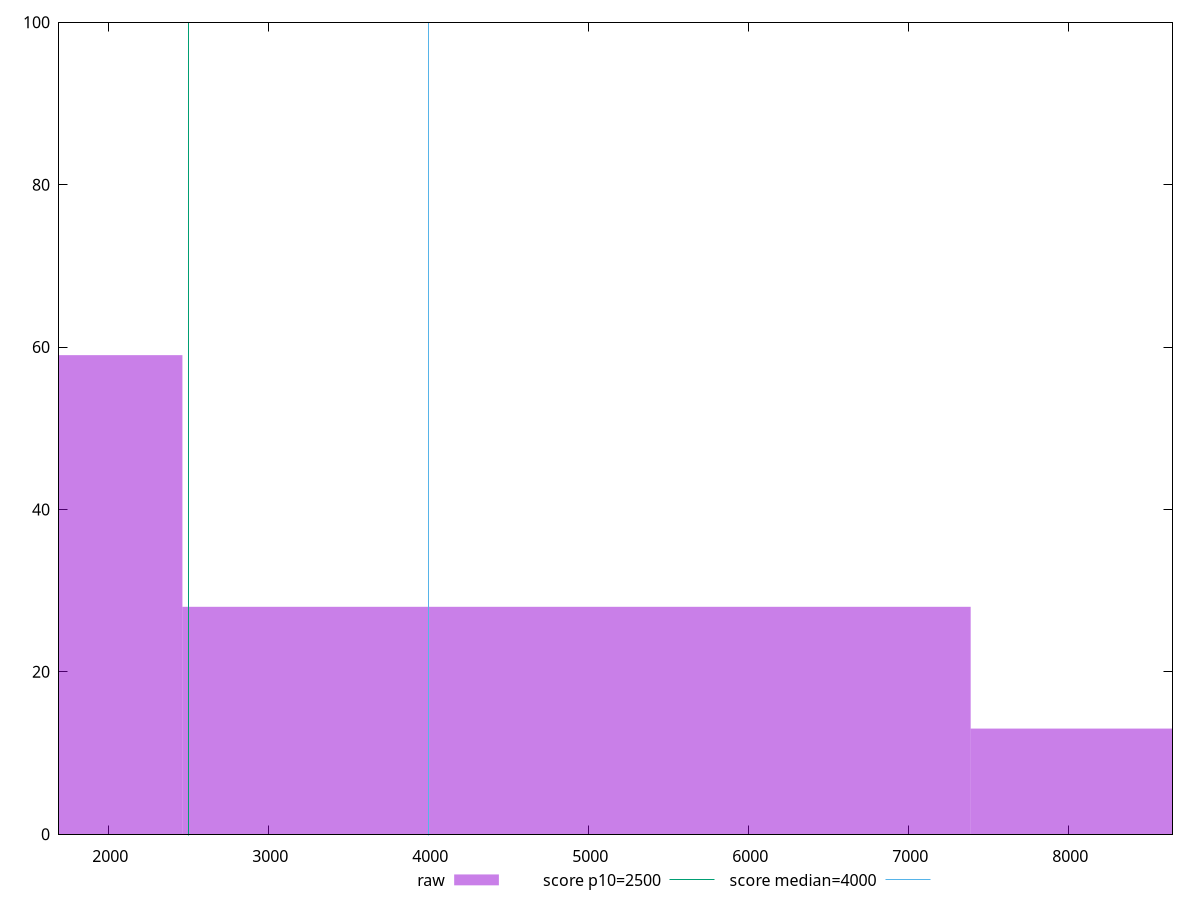 reset

$raw <<EOF
0 59
4926.995001056545 28
9853.99000211309 13
EOF

set key outside below
set boxwidth 4926.995001056545
set xrange [1692.111:8651.9525]
set yrange [0:100]
set trange [0:100]
set style fill transparent solid 0.5 noborder

set parametric
set terminal svg size 640, 490 enhanced background rgb 'white'
set output "reports/report_00028_2021-02-24T12-49-42.674Z/largest-contentful-paint/samples/agenda/raw/histogram.svg"

plot $raw title "raw" with boxes, \
     2500,t title "score p10=2500", \
     4000,t title "score median=4000"

reset
